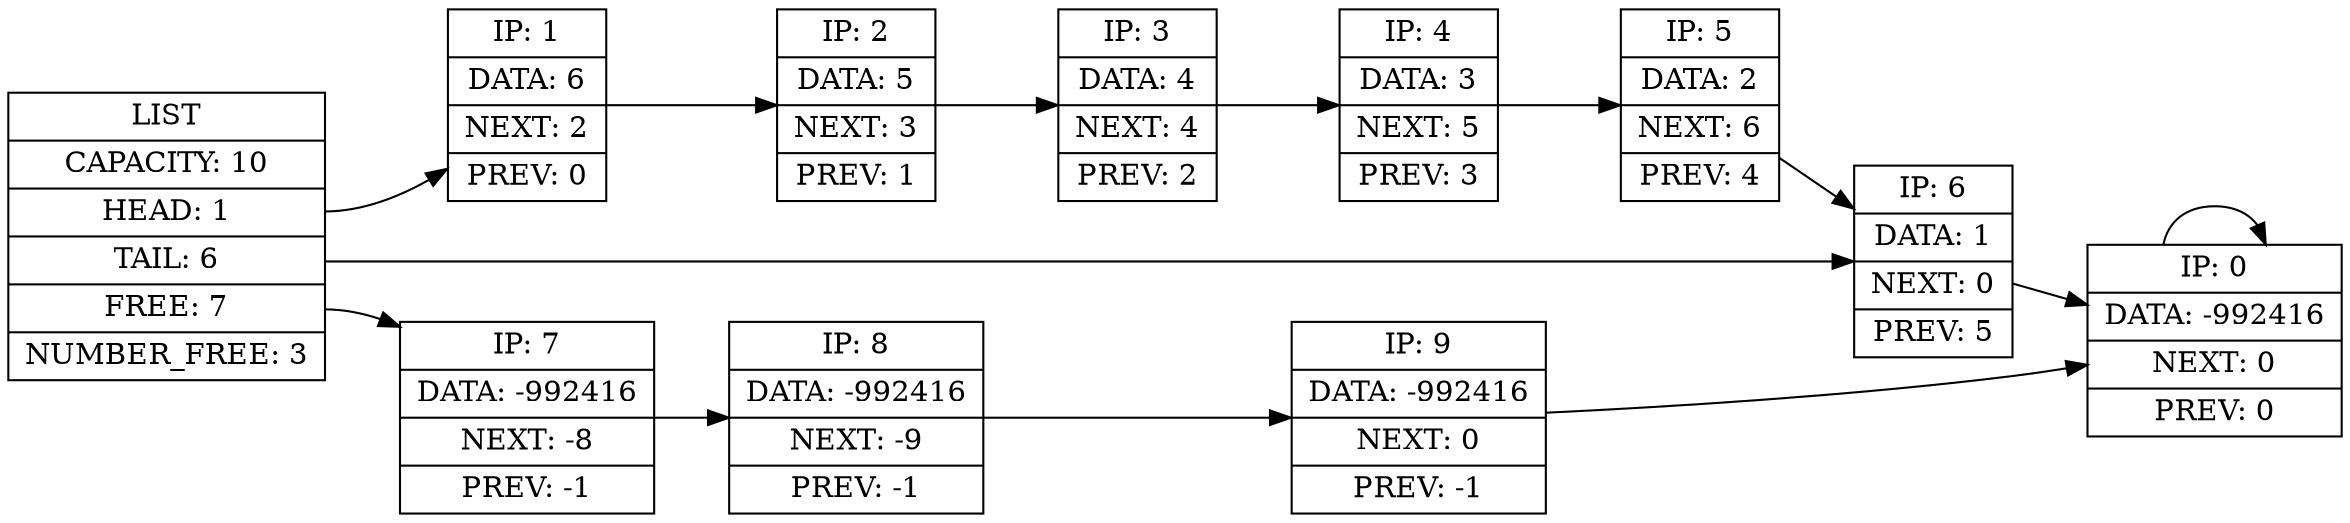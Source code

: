 digraph G{
	rankdir=LR;
	elem_list [shape=record, label= "LIST | CAPACITY: 10 | <f_head> HEAD: 1 | <f_tail> TAIL: 6 | <f_free> FREE: 7 | NUMBER_FREE: 3"];
	elem_0 [shape=record, label= "IP: 0 | DATA: -992416| NEXT: 0| PREV: 0"];
	elem_1 [shape=record, label= "IP: 1 | DATA: 6| NEXT: 2| PREV: 0"];
	elem_2 [shape=record, label= "IP: 2 | DATA: 5| NEXT: 3| PREV: 1"];
	elem_3 [shape=record, label= "IP: 3 | DATA: 4| NEXT: 4| PREV: 2"];
	elem_4 [shape=record, label= "IP: 4 | DATA: 3| NEXT: 5| PREV: 3"];
	elem_5 [shape=record, label= "IP: 5 | DATA: 2| NEXT: 6| PREV: 4"];
	elem_6 [shape=record, label= "IP: 6 | DATA: 1| NEXT: 0| PREV: 5"];
	elem_7 [shape=record, label= "IP: 7 | DATA: -992416| NEXT: -8| PREV: -1"];
	elem_8 [shape=record, label= "IP: 8 | DATA: -992416| NEXT: -9| PREV: -1"];
	elem_9 [shape=record, label= "IP: 9 | DATA: -992416| NEXT: 0| PREV: -1"];
	elem_0 -> elem_0;
	elem_list:<f_free> -> elem_7;
	elem_7 -> elem_8 -> elem_9 -> elem_0;
	elem_list:<f_head> -> elem_1;
	elem_list:<f_tail> -> elem_6;
	elem_1 -> elem_2 -> elem_3 -> elem_4 -> elem_5 -> elem_6 -> elem_0;
}

